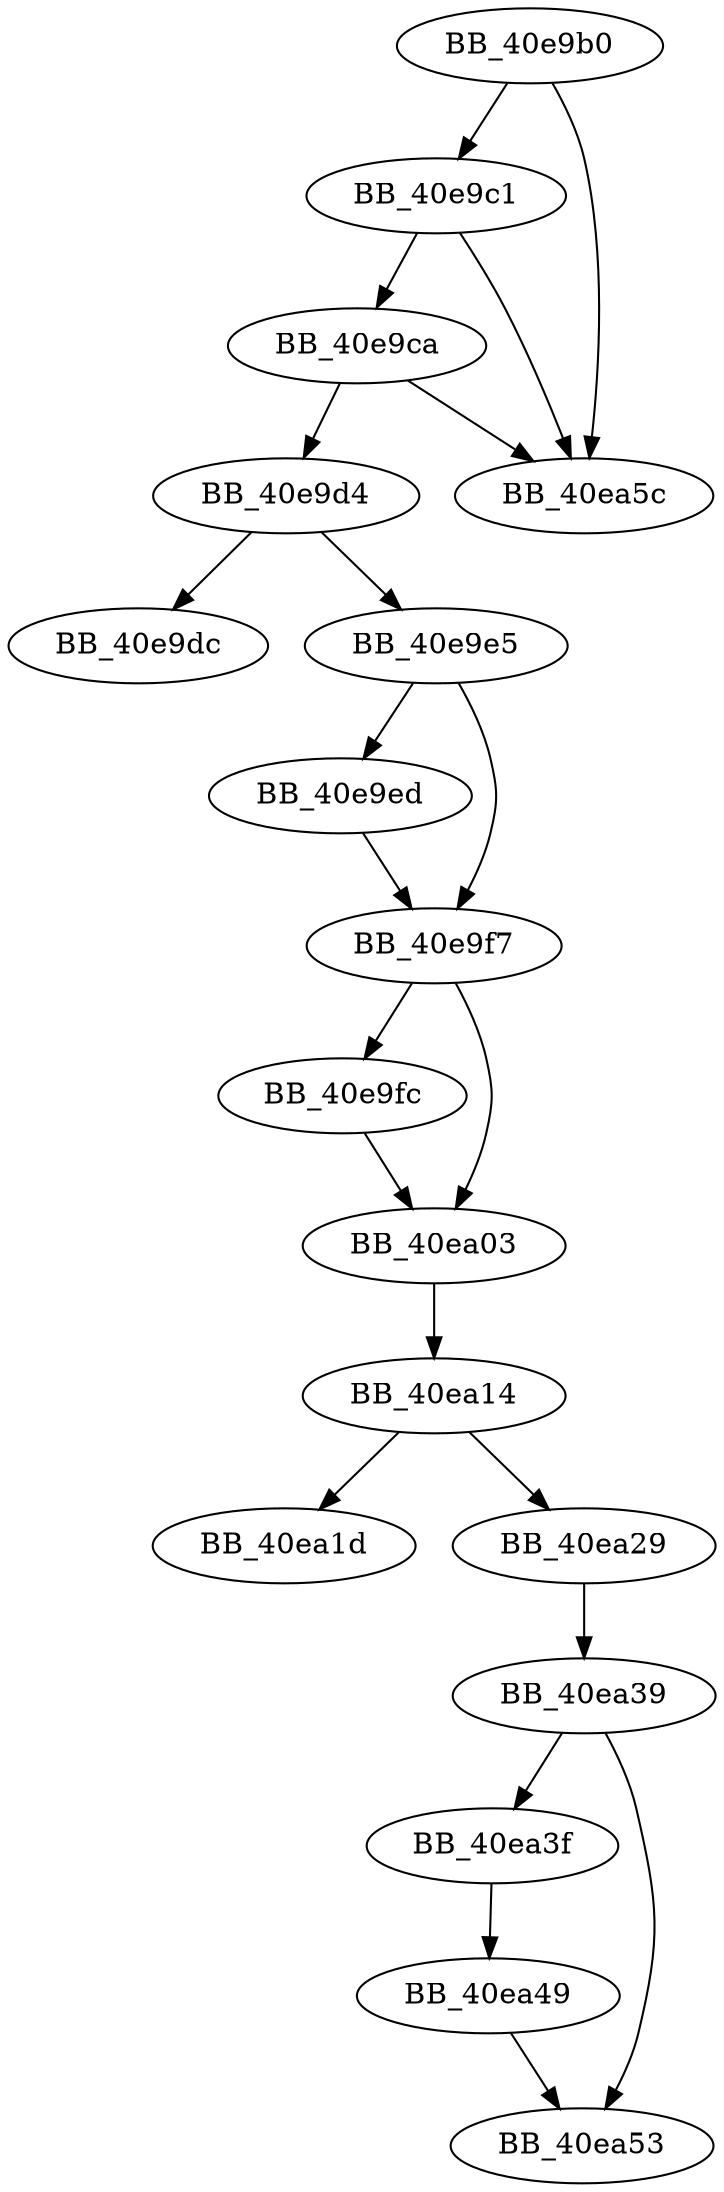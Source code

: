 DiGraph sub_40E9B0{
BB_40e9b0->BB_40e9c1
BB_40e9b0->BB_40ea5c
BB_40e9c1->BB_40e9ca
BB_40e9c1->BB_40ea5c
BB_40e9ca->BB_40e9d4
BB_40e9ca->BB_40ea5c
BB_40e9d4->BB_40e9dc
BB_40e9d4->BB_40e9e5
BB_40e9e5->BB_40e9ed
BB_40e9e5->BB_40e9f7
BB_40e9ed->BB_40e9f7
BB_40e9f7->BB_40e9fc
BB_40e9f7->BB_40ea03
BB_40e9fc->BB_40ea03
BB_40ea03->BB_40ea14
BB_40ea14->BB_40ea1d
BB_40ea14->BB_40ea29
BB_40ea29->BB_40ea39
BB_40ea39->BB_40ea3f
BB_40ea39->BB_40ea53
BB_40ea3f->BB_40ea49
BB_40ea49->BB_40ea53
}
